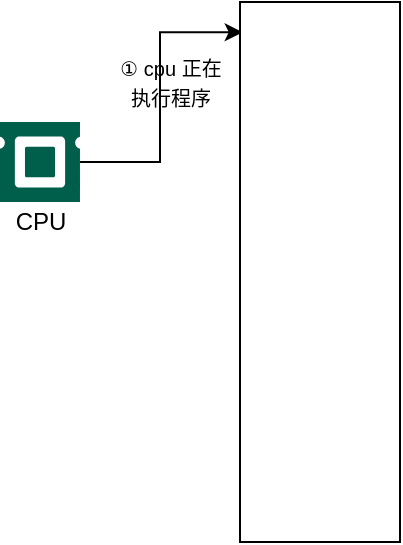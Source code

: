 <mxfile version="18.0.6" type="device"><diagram id="t4sY9Ycicc7Xy_1qYhQB" name="第 1 页"><mxGraphModel dx="651" dy="516" grid="1" gridSize="10" guides="1" tooltips="1" connect="1" arrows="1" fold="1" page="1" pageScale="1" pageWidth="827" pageHeight="1169" math="0" shadow="0"><root><mxCell id="0"/><mxCell id="1" parent="0"/><mxCell id="FotbFk3iBAum2FX6mlv4-5" style="edgeStyle=orthogonalEdgeStyle;rounded=0;orthogonalLoop=1;jettySize=auto;html=1;entryX=0.017;entryY=0.056;entryDx=0;entryDy=0;entryPerimeter=0;" edge="1" parent="1" source="FotbFk3iBAum2FX6mlv4-1" target="FotbFk3iBAum2FX6mlv4-3"><mxGeometry relative="1" as="geometry"/></mxCell><mxCell id="FotbFk3iBAum2FX6mlv4-1" value="" style="sketch=0;pointerEvents=1;shadow=0;dashed=0;html=1;strokeColor=none;fillColor=#005F4B;labelPosition=center;verticalLabelPosition=bottom;verticalAlign=top;align=center;outlineConnect=0;shape=mxgraph.veeam2.cpu;" vertex="1" parent="1"><mxGeometry x="80" y="280" width="40" height="40" as="geometry"/></mxCell><mxCell id="FotbFk3iBAum2FX6mlv4-2" value="CPU" style="text;html=1;align=center;verticalAlign=middle;resizable=0;points=[];autosize=1;strokeColor=none;fillColor=none;" vertex="1" parent="1"><mxGeometry x="80" y="320" width="40" height="20" as="geometry"/></mxCell><mxCell id="FotbFk3iBAum2FX6mlv4-3" value="" style="rounded=0;whiteSpace=wrap;html=1;" vertex="1" parent="1"><mxGeometry x="200" y="220" width="80" height="270" as="geometry"/></mxCell><mxCell id="FotbFk3iBAum2FX6mlv4-6" value="&lt;font style=&quot;font-size: 10px;&quot;&gt;① cpu 正在&lt;br&gt;执行程序&lt;/font&gt;" style="text;html=1;align=center;verticalAlign=middle;resizable=0;points=[];autosize=1;strokeColor=none;fillColor=none;" vertex="1" parent="1"><mxGeometry x="130" y="240" width="70" height="40" as="geometry"/></mxCell></root></mxGraphModel></diagram></mxfile>